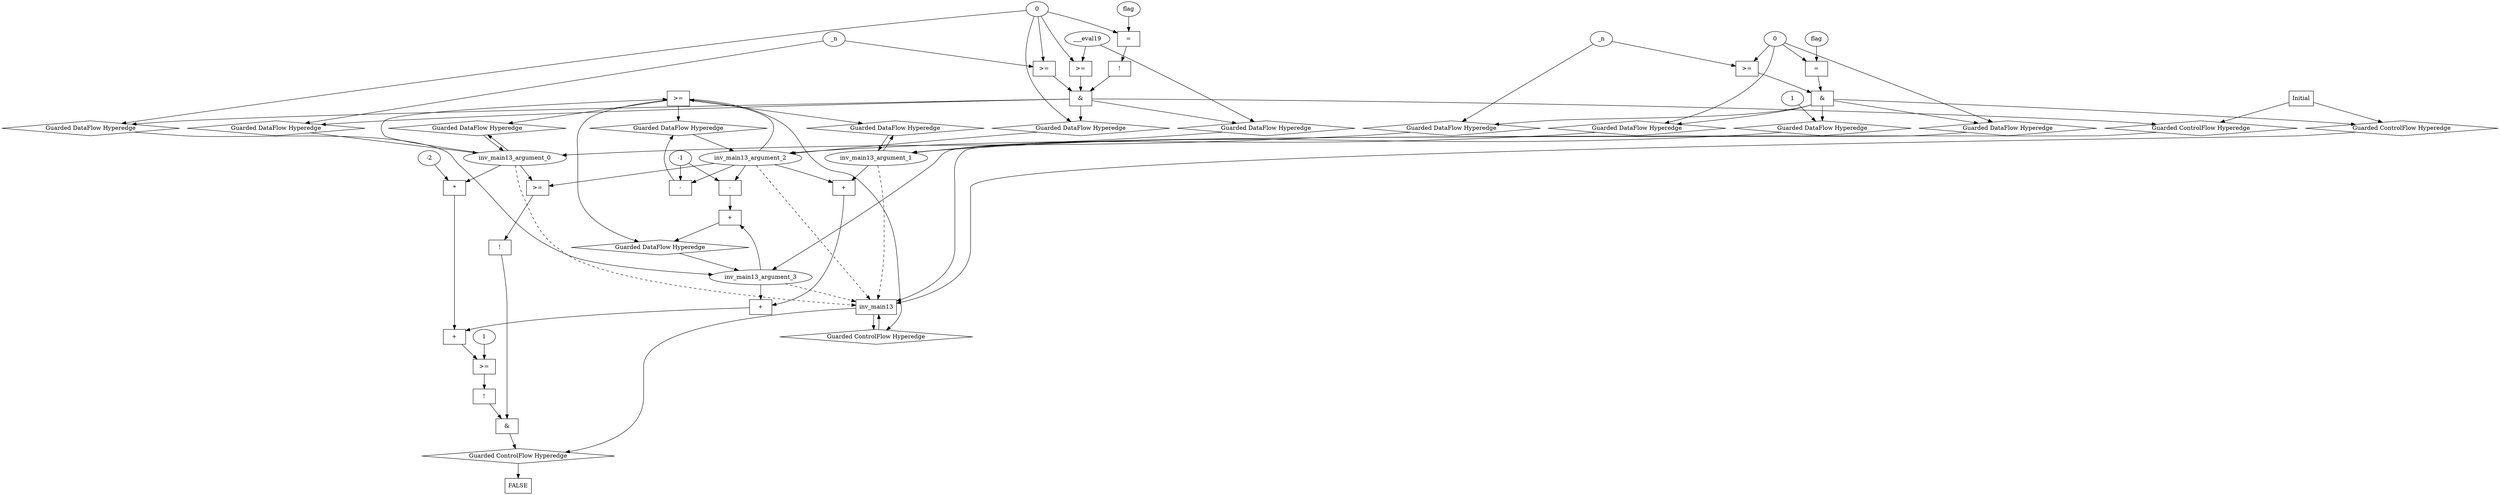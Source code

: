 digraph dag {
inv_main13 [label="inv_main13" shape="rect"];
FALSE [label="FALSE" shape="rect"];
Initial [label="Initial" shape="rect"];
ControlFowHyperEdge_0 [label="Guarded ControlFlow Hyperedge" shape="diamond"];
inv_main13 -> ControlFowHyperEdge_0[label=""]
ControlFowHyperEdge_0 -> inv_main13[label=""]
ControlFowHyperEdge_1 [label="Guarded ControlFlow Hyperedge" shape="diamond"];
Initial -> ControlFowHyperEdge_1[label=""]
ControlFowHyperEdge_1 -> inv_main13[label=""]
ControlFowHyperEdge_2 [label="Guarded ControlFlow Hyperedge" shape="diamond"];
Initial -> ControlFowHyperEdge_2[label=""]
ControlFowHyperEdge_2 -> inv_main13[label=""]
ControlFowHyperEdge_3 [label="Guarded ControlFlow Hyperedge" shape="diamond"];
inv_main13 -> ControlFowHyperEdge_3[label=""]
ControlFowHyperEdge_3 -> FALSE[label=""]
inv_main13_argument_0 [label="inv_main13_argument_0" shape="oval"];
inv_main13_argument_0 -> inv_main13[label="" style="dashed"]
inv_main13_argument_1 [label="inv_main13_argument_1" shape="oval"];
inv_main13_argument_1 -> inv_main13[label="" style="dashed"]
inv_main13_argument_2 [label="inv_main13_argument_2" shape="oval"];
inv_main13_argument_2 -> inv_main13[label="" style="dashed"]
inv_main13_argument_3 [label="inv_main13_argument_3" shape="oval"];
inv_main13_argument_3 -> inv_main13[label="" style="dashed"]

xxxinv_main13___inv_main13_0xxxguard_0_node_0 [label=">=" shape="rect"];
inv_main13_argument_0->xxxinv_main13___inv_main13_0xxxguard_0_node_0
inv_main13_argument_2->xxxinv_main13___inv_main13_0xxxguard_0_node_0

xxxinv_main13___inv_main13_0xxxguard_0_node_0->ControlFowHyperEdge_0 [label=""];
xxxinv_main13___inv_main13_0xxxdataFlow_0_node_0 [label="-" shape="rect"];
xxxinv_main13___inv_main13_0xxxdataFlow_0_node_2 [label="-1"];
inv_main13_argument_2->xxxinv_main13___inv_main13_0xxxdataFlow_0_node_0
xxxinv_main13___inv_main13_0xxxdataFlow_0_node_2->xxxinv_main13___inv_main13_0xxxdataFlow_0_node_0

xxxinv_main13___inv_main13_0xxxdataFlow_0_node_0->DataFowHyperEdge_0_inv_main13_argument_2 [label=""];
xxxinv_main13___inv_main13_0xxxdataFlow1_node_0 [label="+" shape="rect"];
xxxinv_main13___inv_main13_0xxxdataFlow1_node_2 [label="-" shape="rect"];
inv_main13_argument_3->xxxinv_main13___inv_main13_0xxxdataFlow1_node_0
xxxinv_main13___inv_main13_0xxxdataFlow1_node_2->xxxinv_main13___inv_main13_0xxxdataFlow1_node_0
inv_main13_argument_2->xxxinv_main13___inv_main13_0xxxdataFlow1_node_2
xxxinv_main13___inv_main13_0xxxdataFlow_0_node_2->xxxinv_main13___inv_main13_0xxxdataFlow1_node_2

xxxinv_main13___inv_main13_0xxxdataFlow1_node_0->DataFowHyperEdge_0_inv_main13_argument_3 [label=""];
xxxinv_main13___Initial_1xxx_and [label="&" shape="rect"];
xxxinv_main13___Initial_1xxxguard_0_node_0 [label=">=" shape="rect"];
xxxinv_main13___Initial_1xxxdataFlow_0_node_0->xxxinv_main13___Initial_1xxxguard_0_node_0
xxxinv_main13___Initial_1xxxdataFlow2_node_0->xxxinv_main13___Initial_1xxxguard_0_node_0

xxxinv_main13___Initial_1xxxguard_0_node_0->xxxinv_main13___Initial_1xxx_and [label=""];
xxxinv_main13___Initial_1xxxguard1_node_0 [label="=" shape="rect"];
xxxinv_main13___Initial_1xxxguard1_node_1 [label="flag"];
xxxinv_main13___Initial_1xxxguard1_node_1->xxxinv_main13___Initial_1xxxguard1_node_0
xxxinv_main13___Initial_1xxxdataFlow2_node_0->xxxinv_main13___Initial_1xxxguard1_node_0

xxxinv_main13___Initial_1xxxguard1_node_0->xxxinv_main13___Initial_1xxx_and [label=""];
xxxinv_main13___Initial_1xxx_and->ControlFowHyperEdge_1 [label=""];
xxxinv_main13___Initial_1xxxdataFlow_0_node_0 [label="_n"];

xxxinv_main13___Initial_1xxxdataFlow_0_node_0->DataFowHyperEdge_1_inv_main13_argument_0 [label=""];
xxxinv_main13___Initial_1xxxdataFlow1_node_0 [label="1"];

xxxinv_main13___Initial_1xxxdataFlow1_node_0->DataFowHyperEdge_1_inv_main13_argument_1 [label=""];
xxxinv_main13___Initial_1xxxdataFlow2_node_0 [label="0"];

xxxinv_main13___Initial_1xxxdataFlow2_node_0->DataFowHyperEdge_1_inv_main13_argument_2 [label=""];

xxxinv_main13___Initial_1xxxdataFlow2_node_0->DataFowHyperEdge_1_inv_main13_argument_3 [label=""];
xxxinv_main13___Initial_2xxx_and [label="&" shape="rect"];
xxxinv_main13___Initial_2xxxguard_0_node_0 [label=">=" shape="rect"];
xxxinv_main13___Initial_2xxxdataFlow1_node_0->xxxinv_main13___Initial_2xxxguard_0_node_0
xxxinv_main13___Initial_2xxxdataFlow2_node_0->xxxinv_main13___Initial_2xxxguard_0_node_0

xxxinv_main13___Initial_2xxxguard_0_node_0->xxxinv_main13___Initial_2xxx_and [label=""];
xxxinv_main13___Initial_2xxxguard1_node_0 [label="!" shape="rect"];
xxxinv_main13___Initial_2xxxguard1_node_1 [label="=" shape="rect"];
xxxinv_main13___Initial_2xxxguard1_node_2 [label="flag"];
xxxinv_main13___Initial_2xxxguard1_node_1->xxxinv_main13___Initial_2xxxguard1_node_0
xxxinv_main13___Initial_2xxxguard1_node_2->xxxinv_main13___Initial_2xxxguard1_node_1
xxxinv_main13___Initial_2xxxdataFlow2_node_0->xxxinv_main13___Initial_2xxxguard1_node_1

xxxinv_main13___Initial_2xxxguard1_node_0->xxxinv_main13___Initial_2xxx_and [label=""];
xxxinv_main13___Initial_2xxxguard2_node_0 [label=">=" shape="rect"];
xxxinv_main13___Initial_2xxxdataFlow_0_node_0->xxxinv_main13___Initial_2xxxguard2_node_0
xxxinv_main13___Initial_2xxxdataFlow2_node_0->xxxinv_main13___Initial_2xxxguard2_node_0

xxxinv_main13___Initial_2xxxguard2_node_0->xxxinv_main13___Initial_2xxx_and [label=""];
xxxinv_main13___Initial_2xxx_and->ControlFowHyperEdge_2 [label=""];
xxxinv_main13___Initial_2xxxdataFlow_0_node_0 [label="_n"];

xxxinv_main13___Initial_2xxxdataFlow_0_node_0->DataFowHyperEdge_2_inv_main13_argument_0 [label=""];
xxxinv_main13___Initial_2xxxdataFlow1_node_0 [label="___eval19"];

xxxinv_main13___Initial_2xxxdataFlow1_node_0->DataFowHyperEdge_2_inv_main13_argument_1 [label=""];
xxxinv_main13___Initial_2xxxdataFlow2_node_0 [label="0"];

xxxinv_main13___Initial_2xxxdataFlow2_node_0->DataFowHyperEdge_2_inv_main13_argument_2 [label=""];

xxxinv_main13___Initial_2xxxdataFlow2_node_0->DataFowHyperEdge_2_inv_main13_argument_3 [label=""];
xxxFALSE___inv_main13_3xxx_and [label="&" shape="rect"];
xxxFALSE___inv_main13_3xxxguard_0_node_0 [label="!" shape="rect"];
xxxFALSE___inv_main13_3xxxguard_0_node_1 [label=">=" shape="rect"];
xxxFALSE___inv_main13_3xxxguard_0_node_2 [label="+" shape="rect"];
xxxFALSE___inv_main13_3xxxguard_0_node_3 [label="+" shape="rect"];
xxxFALSE___inv_main13_3xxxguard_0_node_4 [label="+" shape="rect"];
xxxFALSE___inv_main13_3xxxguard_0_node_8 [label="*" shape="rect"];
xxxFALSE___inv_main13_3xxxguard_0_node_9 [label="-2"];
xxxFALSE___inv_main13_3xxxguard_0_node_11 [label="1"];
xxxFALSE___inv_main13_3xxxguard_0_node_1->xxxFALSE___inv_main13_3xxxguard_0_node_0
xxxFALSE___inv_main13_3xxxguard_0_node_2->xxxFALSE___inv_main13_3xxxguard_0_node_1
xxxFALSE___inv_main13_3xxxguard_0_node_11->xxxFALSE___inv_main13_3xxxguard_0_node_1
xxxFALSE___inv_main13_3xxxguard_0_node_3->xxxFALSE___inv_main13_3xxxguard_0_node_2
xxxFALSE___inv_main13_3xxxguard_0_node_8->xxxFALSE___inv_main13_3xxxguard_0_node_2
xxxFALSE___inv_main13_3xxxguard_0_node_4->xxxFALSE___inv_main13_3xxxguard_0_node_3
inv_main13_argument_3->xxxFALSE___inv_main13_3xxxguard_0_node_3
inv_main13_argument_1->xxxFALSE___inv_main13_3xxxguard_0_node_4
inv_main13_argument_2->xxxFALSE___inv_main13_3xxxguard_0_node_4
inv_main13_argument_0->xxxFALSE___inv_main13_3xxxguard_0_node_8
xxxFALSE___inv_main13_3xxxguard_0_node_9->xxxFALSE___inv_main13_3xxxguard_0_node_8

xxxFALSE___inv_main13_3xxxguard_0_node_0->xxxFALSE___inv_main13_3xxx_and [label=""];
xxxFALSE___inv_main13_3xxxguard1_node_0 [label="!" shape="rect"];
xxxFALSE___inv_main13_3xxxguard1_node_1 [label=">=" shape="rect"];
xxxFALSE___inv_main13_3xxxguard1_node_1->xxxFALSE___inv_main13_3xxxguard1_node_0
inv_main13_argument_0->xxxFALSE___inv_main13_3xxxguard1_node_1
inv_main13_argument_2->xxxFALSE___inv_main13_3xxxguard1_node_1

xxxFALSE___inv_main13_3xxxguard1_node_0->xxxFALSE___inv_main13_3xxx_and [label=""];
xxxFALSE___inv_main13_3xxx_and->ControlFowHyperEdge_3 [label=""];
DataFowHyperEdge_0_inv_main13_argument_0 [label="Guarded DataFlow Hyperedge" shape="diamond"];
DataFowHyperEdge_0_inv_main13_argument_0 -> inv_main13_argument_0[label=""]
xxxinv_main13___inv_main13_0xxxguard_0_node_0 -> DataFowHyperEdge_0_inv_main13_argument_0[label=""]
DataFowHyperEdge_0_inv_main13_argument_1 [label="Guarded DataFlow Hyperedge" shape="diamond"];
DataFowHyperEdge_0_inv_main13_argument_1 -> inv_main13_argument_1[label=""]
xxxinv_main13___inv_main13_0xxxguard_0_node_0 -> DataFowHyperEdge_0_inv_main13_argument_1[label=""]
DataFowHyperEdge_0_inv_main13_argument_2 [label="Guarded DataFlow Hyperedge" shape="diamond"];
DataFowHyperEdge_0_inv_main13_argument_2 -> inv_main13_argument_2[label=""]
xxxinv_main13___inv_main13_0xxxguard_0_node_0 -> DataFowHyperEdge_0_inv_main13_argument_2[label=""]
DataFowHyperEdge_0_inv_main13_argument_3 [label="Guarded DataFlow Hyperedge" shape="diamond"];
DataFowHyperEdge_0_inv_main13_argument_3 -> inv_main13_argument_3[label=""]
xxxinv_main13___inv_main13_0xxxguard_0_node_0 -> DataFowHyperEdge_0_inv_main13_argument_3[label=""]
DataFowHyperEdge_1_inv_main13_argument_0 [label="Guarded DataFlow Hyperedge" shape="diamond"];
DataFowHyperEdge_1_inv_main13_argument_0 -> inv_main13_argument_0[label=""]
xxxinv_main13___Initial_1xxx_and -> DataFowHyperEdge_1_inv_main13_argument_0[label=""]
DataFowHyperEdge_1_inv_main13_argument_1 [label="Guarded DataFlow Hyperedge" shape="diamond"];
DataFowHyperEdge_1_inv_main13_argument_1 -> inv_main13_argument_1[label=""]
xxxinv_main13___Initial_1xxx_and -> DataFowHyperEdge_1_inv_main13_argument_1[label=""]
DataFowHyperEdge_1_inv_main13_argument_2 [label="Guarded DataFlow Hyperedge" shape="diamond"];
DataFowHyperEdge_1_inv_main13_argument_2 -> inv_main13_argument_2[label=""]
xxxinv_main13___Initial_1xxx_and -> DataFowHyperEdge_1_inv_main13_argument_2[label=""]
DataFowHyperEdge_1_inv_main13_argument_3 [label="Guarded DataFlow Hyperedge" shape="diamond"];
DataFowHyperEdge_1_inv_main13_argument_3 -> inv_main13_argument_3[label=""]
xxxinv_main13___Initial_1xxx_and -> DataFowHyperEdge_1_inv_main13_argument_3[label=""]
DataFowHyperEdge_2_inv_main13_argument_0 [label="Guarded DataFlow Hyperedge" shape="diamond"];
DataFowHyperEdge_2_inv_main13_argument_0 -> inv_main13_argument_0[label=""]
xxxinv_main13___Initial_2xxx_and -> DataFowHyperEdge_2_inv_main13_argument_0[label=""]
DataFowHyperEdge_2_inv_main13_argument_1 [label="Guarded DataFlow Hyperedge" shape="diamond"];
DataFowHyperEdge_2_inv_main13_argument_1 -> inv_main13_argument_1[label=""]
xxxinv_main13___Initial_2xxx_and -> DataFowHyperEdge_2_inv_main13_argument_1[label=""]
DataFowHyperEdge_2_inv_main13_argument_2 [label="Guarded DataFlow Hyperedge" shape="diamond"];
DataFowHyperEdge_2_inv_main13_argument_2 -> inv_main13_argument_2[label=""]
xxxinv_main13___Initial_2xxx_and -> DataFowHyperEdge_2_inv_main13_argument_2[label=""]
DataFowHyperEdge_2_inv_main13_argument_3 [label="Guarded DataFlow Hyperedge" shape="diamond"];
DataFowHyperEdge_2_inv_main13_argument_3 -> inv_main13_argument_3[label=""]
xxxinv_main13___Initial_2xxx_and -> DataFowHyperEdge_2_inv_main13_argument_3[label=""]
inv_main13_argument_0 -> DataFowHyperEdge_0_inv_main13_argument_0[label=""]
inv_main13_argument_1 -> DataFowHyperEdge_0_inv_main13_argument_1[label=""]
}
